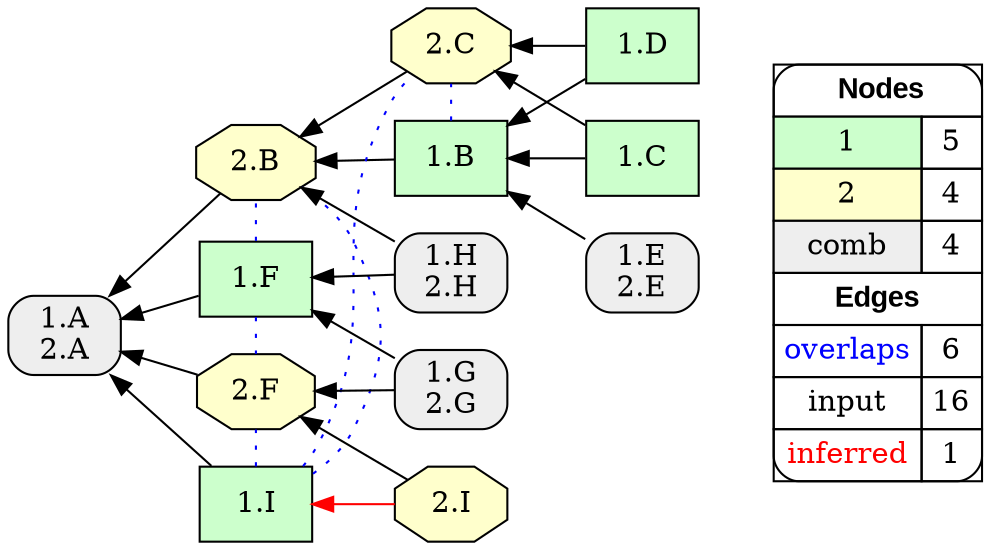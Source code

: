 digraph{
rankdir=RL
node[shape=box style=filled fillcolor="#CCFFCC"] 
"1.D"
"1.F"
"1.B"
"1.C"
"1.I"
node[shape=octagon style=filled fillcolor="#FFFFCC"] 
"2.I"
"2.C"
"2.B"
"2.F"
node[shape=box style="filled,rounded" fillcolor="#EEEEEE"] 
"1.G\n2.G"
"1.E\n2.E"
"1.A\n2.A"
"1.H\n2.H"
edge[arrowhead=none style=dotted color="#0000FF" constraint=false penwidth=1]
"1.I" -> "2.F"
"1.B" -> "2.C"
"1.I" -> "2.B"
"1.I" -> "2.C"
"1.F" -> "2.B"
"1.F" -> "2.F"
edge[arrowhead=normal style=solid color="#000000" constraint=true penwidth=1]
"1.C" -> "1.B"
"1.B" -> "2.B"
"1.I" -> "1.A\n2.A"
"1.F" -> "1.A\n2.A"
"1.H\n2.H" -> "1.F"
"2.F" -> "1.A\n2.A"
"1.E\n2.E" -> "1.B"
"2.B" -> "1.A\n2.A"
"2.C" -> "2.B"
"1.D" -> "1.B"
"1.C" -> "2.C"
"1.H\n2.H" -> "2.B"
"1.G\n2.G" -> "2.F"
"1.D" -> "2.C"
"1.G\n2.G" -> "1.F"
"2.I" -> "2.F"
edge[arrowhead=normal style=solid color="#FF0000" constraint=true penwidth=1]
"2.I" -> "1.I"
edge[arrowhead=normal style=dotted color="#000000" constraint=true penwidth=1]
node[shape=box] 
{rank=source Legend [fillcolor= white margin=0 label=< 
 <TABLE BORDER="0" CELLBORDER="1" CELLSPACING="0" CELLPADDING="4"> 
<TR> <TD COLSPAN="2"><font face="Arial Black"> Nodes</font></TD> </TR> 
<TR> 
 <TD bgcolor="#CCFFCC">1</TD> 
 <TD>5</TD> 
 </TR> 
<TR> 
 <TD bgcolor="#FFFFCC">2</TD> 
 <TD>4</TD> 
 </TR> 
<TR> 
 <TD bgcolor="#EEEEEE">comb</TD> 
 <TD>4</TD> 
 </TR> 
<TR> <TD COLSPAN="2"><font face = "Arial Black"> Edges </font></TD> </TR> 
<TR> 
 <TD><font color ="#0000FF">overlaps</font></TD> 
 <TD>6</TD> 
 </TR> 
<TR> 
 <TD><font color ="#000000">input</font></TD> 
 <TD>16</TD> 
 </TR> 
<TR> 
 <TD><font color ="#FF0000">inferred</font></TD> 
 <TD>1</TD> 
 </TR> 
</TABLE> 
 >] } 
}